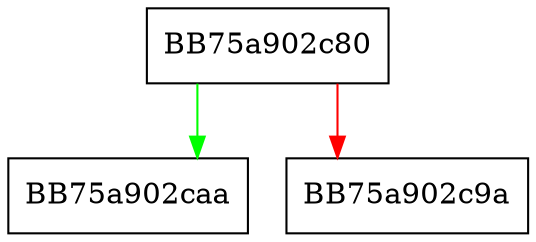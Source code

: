 digraph invoke {
  node [shape="box"];
  graph [splines=ortho];
  BB75a902c80 -> BB75a902caa [color="green"];
  BB75a902c80 -> BB75a902c9a [color="red"];
}